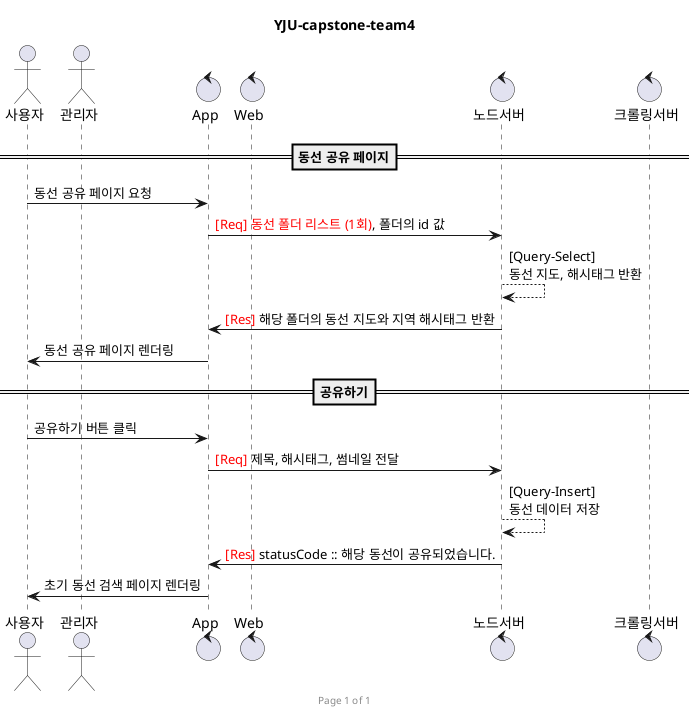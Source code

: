 @startuml

title YJU-capstone-team4
footer Page %page% of %lastpage%

actor 사용자 as User
actor 관리자 as Admin

control App
control Web
control 노드서버 as Node
control 크롤링서버 as Lamda

==동선 공유 페이지==
User -> App : 동선 공유 페이지 요청
    App -> Node : <font color=red>[Req] 동선 폴더 리스트 (1회)</font>, 폴더의 id 값
        Node --> Node : [Query-Select]\n동선 지도, 해시태그 반환
    Node -> App : <font color=red>[Res]</font> 해당 폴더의 동선 지도와 지역 해시태그 반환
App -> User : 동선 공유 페이지 렌더링

==공유하기==
User -> App : 공유하기 버튼 클릭
    App -> Node : <font color=red>[Req]</font> 제목, 해시태그, 썸네일 전달
    Node --> Node : [Query-Insert]\n동선 데이터 저장
    Node -> App : <font color=red>[Res]</font> statusCode :: 해당 동선이 공유되었습니다.
App -> User : 초기 동선 검색 페이지 렌더링    

@enduml